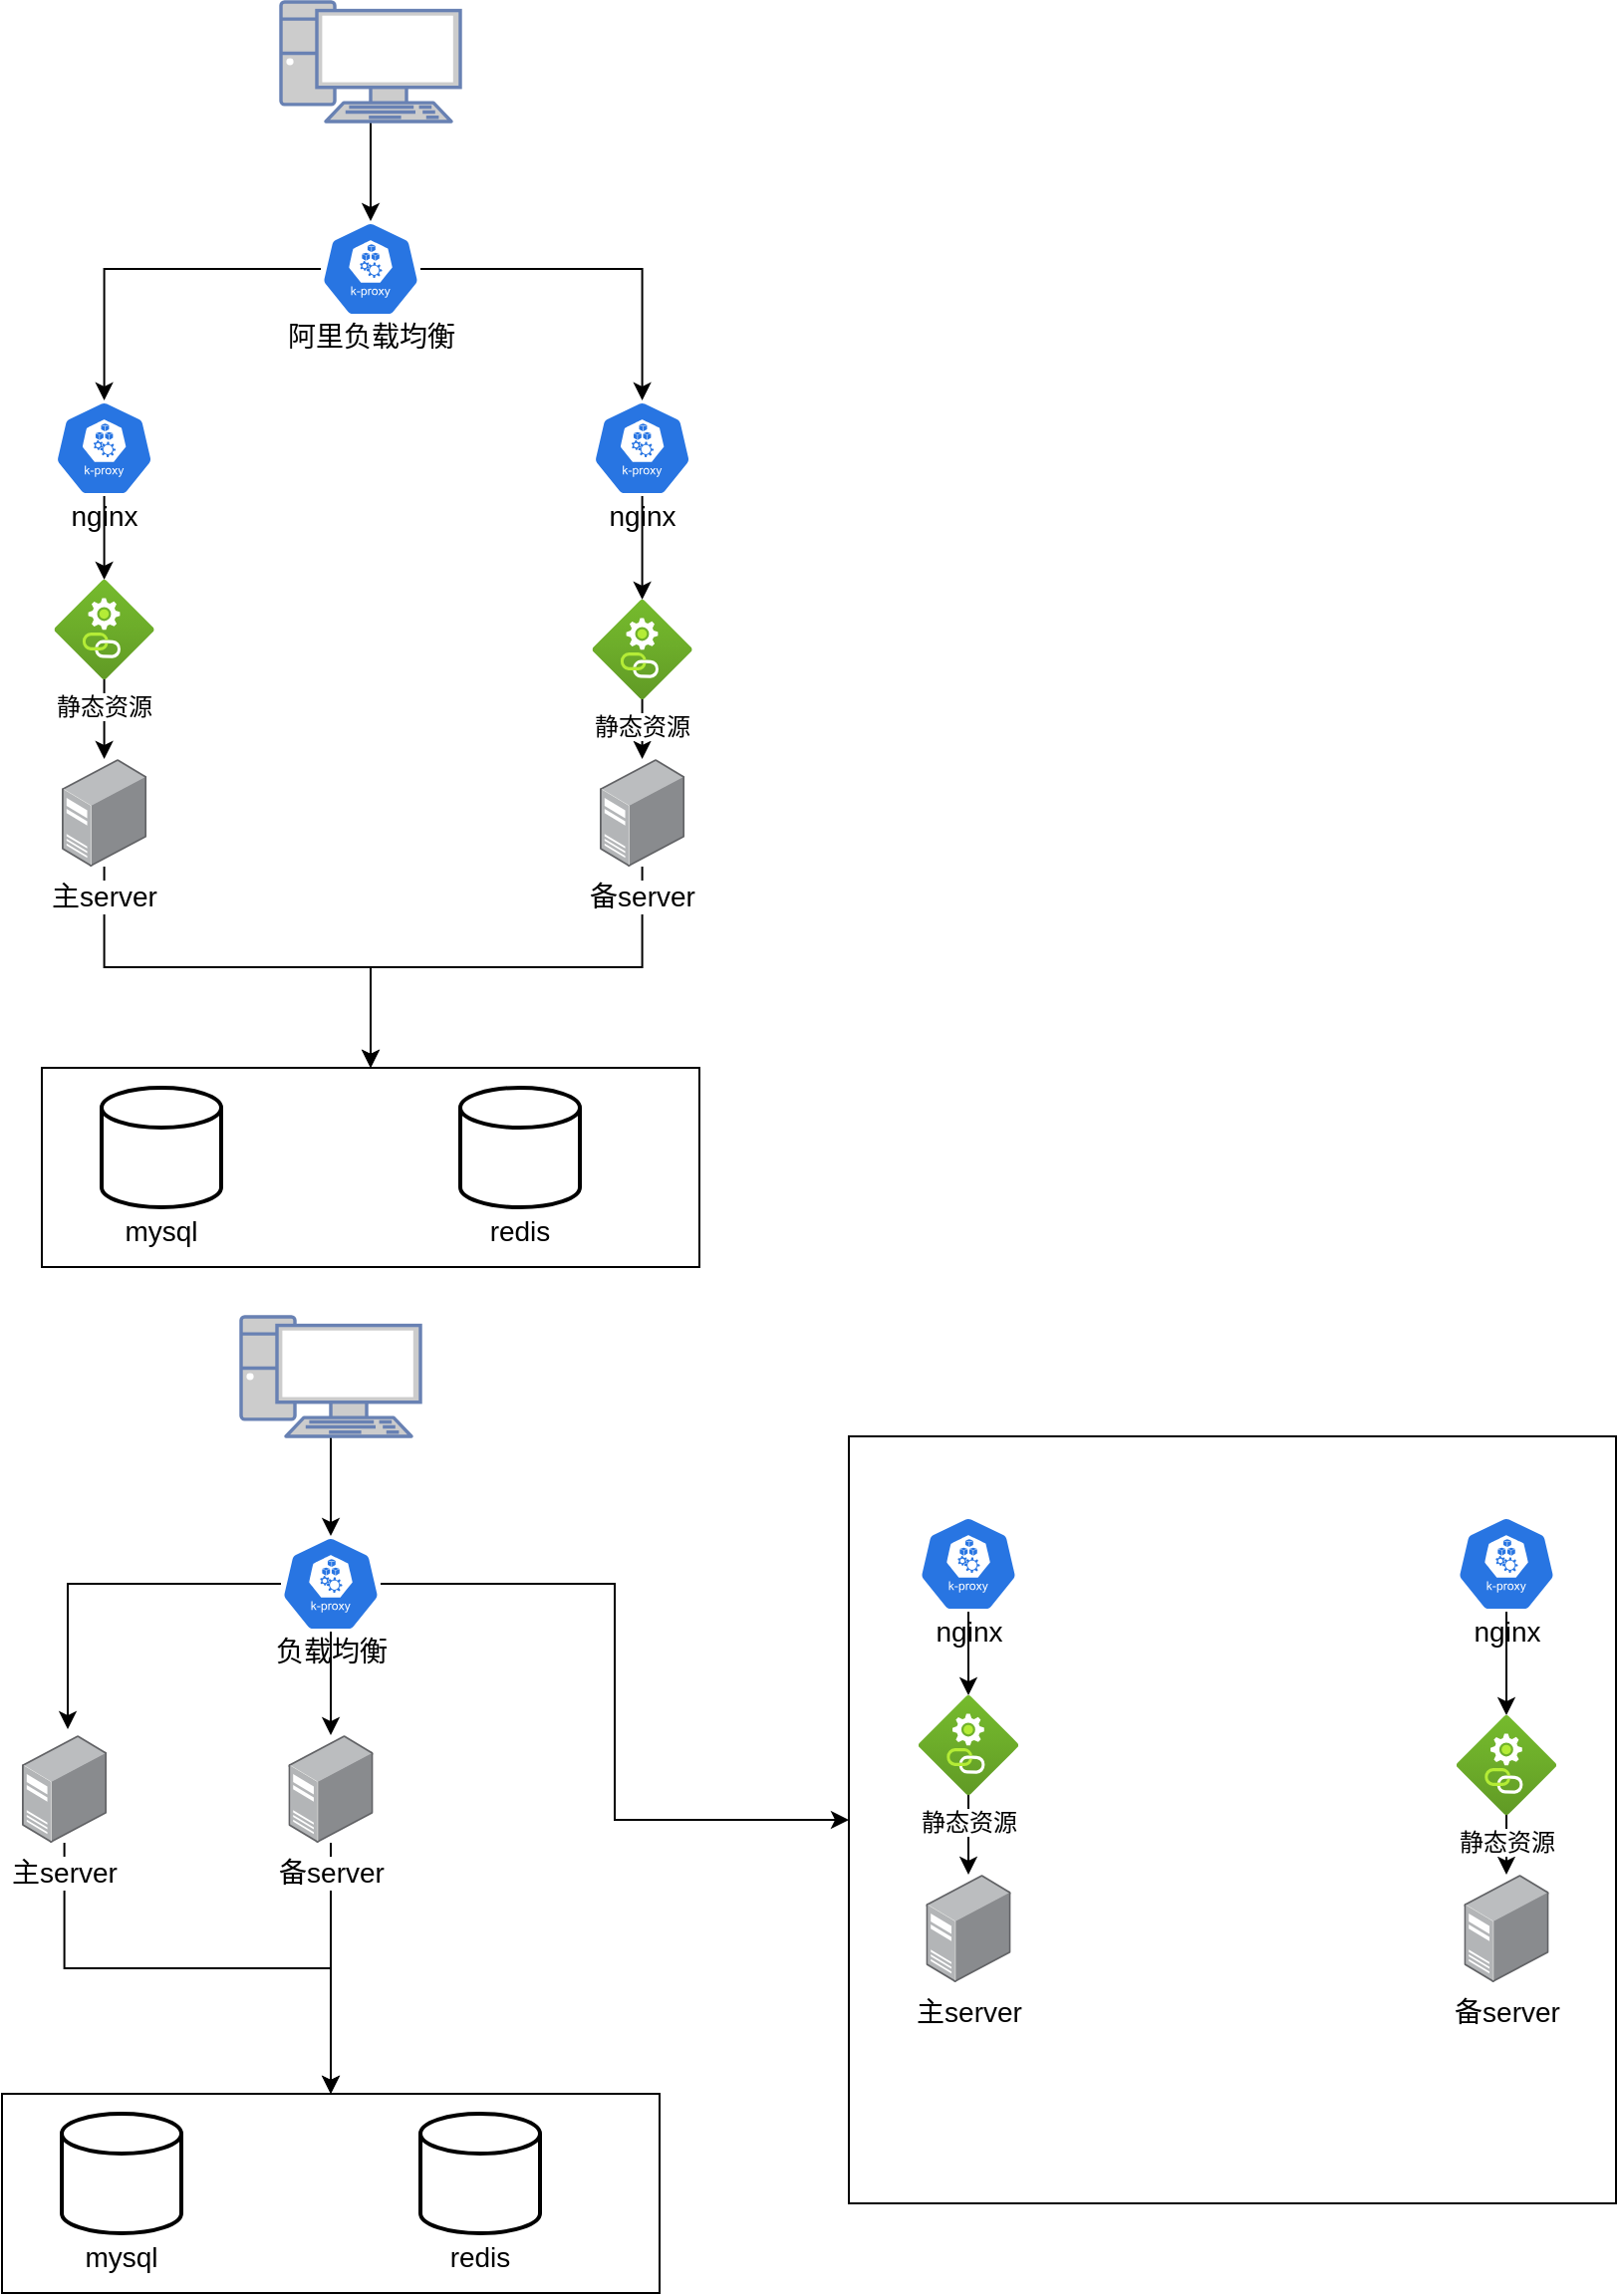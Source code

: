 <mxfile version="16.2.4" type="github">
  <diagram id="6Y3zF-he6f9p-2jQkp6W" name="第 1 页">
    <mxGraphModel dx="1422" dy="1931" grid="1" gridSize="10" guides="1" tooltips="1" connect="1" arrows="1" fold="1" page="1" pageScale="1" pageWidth="827" pageHeight="1169" math="0" shadow="0">
      <root>
        <mxCell id="0" />
        <mxCell id="1" parent="0" />
        <mxCell id="6fhcZd4-tIeuFMyVPi_e-61" value="" style="whiteSpace=wrap;html=1;aspect=fixed;fontSize=14;" vertex="1" parent="1">
          <mxGeometry x="625" y="670" width="385" height="385" as="geometry" />
        </mxCell>
        <mxCell id="6fhcZd4-tIeuFMyVPi_e-16" value="" style="rounded=0;whiteSpace=wrap;html=1;fontSize=14;" vertex="1" parent="1">
          <mxGeometry x="220" y="485" width="330" height="100" as="geometry" />
        </mxCell>
        <mxCell id="6fhcZd4-tIeuFMyVPi_e-6" style="edgeStyle=orthogonalEdgeStyle;rounded=0;orthogonalLoop=1;jettySize=auto;html=1;entryX=0.5;entryY=0;entryDx=0;entryDy=0;entryPerimeter=0;fontSize=14;" edge="1" parent="1" source="6fhcZd4-tIeuFMyVPi_e-1">
          <mxGeometry relative="1" as="geometry">
            <mxPoint x="385" y="60" as="targetPoint" />
          </mxGeometry>
        </mxCell>
        <mxCell id="6fhcZd4-tIeuFMyVPi_e-1" value="" style="fontColor=#0066CC;verticalAlign=top;verticalLabelPosition=bottom;labelPosition=center;align=center;html=1;outlineConnect=0;fillColor=#CCCCCC;strokeColor=#6881B3;gradientColor=none;gradientDirection=north;strokeWidth=2;shape=mxgraph.networks.pc;" vertex="1" parent="1">
          <mxGeometry x="340" y="-50" width="90" height="60" as="geometry" />
        </mxCell>
        <mxCell id="6fhcZd4-tIeuFMyVPi_e-34" style="edgeStyle=orthogonalEdgeStyle;rounded=0;orthogonalLoop=1;jettySize=auto;html=1;entryX=0.5;entryY=0;entryDx=0;entryDy=0;entryPerimeter=0;fontSize=14;" edge="1" parent="1" source="6fhcZd4-tIeuFMyVPi_e-7" target="6fhcZd4-tIeuFMyVPi_e-32">
          <mxGeometry relative="1" as="geometry">
            <Array as="points">
              <mxPoint x="251" y="84" />
            </Array>
          </mxGeometry>
        </mxCell>
        <mxCell id="6fhcZd4-tIeuFMyVPi_e-35" style="edgeStyle=orthogonalEdgeStyle;rounded=0;orthogonalLoop=1;jettySize=auto;html=1;fontSize=14;" edge="1" parent="1" source="6fhcZd4-tIeuFMyVPi_e-7" target="6fhcZd4-tIeuFMyVPi_e-33">
          <mxGeometry relative="1" as="geometry" />
        </mxCell>
        <mxCell id="6fhcZd4-tIeuFMyVPi_e-7" value="&lt;br&gt;&lt;br&gt;&lt;br&gt;&lt;br&gt;阿里负载均衡" style="sketch=0;html=1;dashed=0;whitespace=wrap;fillColor=#2875E2;strokeColor=#ffffff;points=[[0.005,0.63,0],[0.1,0.2,0],[0.9,0.2,0],[0.5,0,0],[0.995,0.63,0],[0.72,0.99,0],[0.5,1,0],[0.28,0.99,0]];shape=mxgraph.kubernetes.icon;prIcon=k_proxy;fontSize=14;" vertex="1" parent="1">
          <mxGeometry x="360" y="60" width="50" height="48" as="geometry" />
        </mxCell>
        <mxCell id="6fhcZd4-tIeuFMyVPi_e-18" style="edgeStyle=orthogonalEdgeStyle;rounded=0;orthogonalLoop=1;jettySize=auto;html=1;fontSize=14;" edge="1" parent="1" source="6fhcZd4-tIeuFMyVPi_e-9" target="6fhcZd4-tIeuFMyVPi_e-16">
          <mxGeometry relative="1" as="geometry" />
        </mxCell>
        <mxCell id="6fhcZd4-tIeuFMyVPi_e-9" value="主server" style="points=[];aspect=fixed;html=1;align=center;shadow=0;dashed=0;image;image=img/lib/allied_telesis/computer_and_terminals/Server_Desktop.svg;fontSize=14;" vertex="1" parent="1">
          <mxGeometry x="230" y="330" width="42.6" height="54" as="geometry" />
        </mxCell>
        <mxCell id="6fhcZd4-tIeuFMyVPi_e-19" style="edgeStyle=orthogonalEdgeStyle;rounded=0;orthogonalLoop=1;jettySize=auto;html=1;fontSize=14;" edge="1" parent="1" source="6fhcZd4-tIeuFMyVPi_e-10" target="6fhcZd4-tIeuFMyVPi_e-16">
          <mxGeometry relative="1" as="geometry" />
        </mxCell>
        <mxCell id="6fhcZd4-tIeuFMyVPi_e-10" value="备server" style="points=[];aspect=fixed;html=1;align=center;shadow=0;dashed=0;image;image=img/lib/allied_telesis/computer_and_terminals/Server_Desktop.svg;fontSize=14;" vertex="1" parent="1">
          <mxGeometry x="500" y="330" width="42.6" height="54" as="geometry" />
        </mxCell>
        <mxCell id="6fhcZd4-tIeuFMyVPi_e-13" value="&lt;br&gt;&lt;br&gt;&lt;br&gt;&lt;br&gt;&lt;br&gt;mysql" style="strokeWidth=2;html=1;shape=mxgraph.flowchart.database;whiteSpace=wrap;fontSize=14;" vertex="1" parent="1">
          <mxGeometry x="250" y="495" width="60" height="60" as="geometry" />
        </mxCell>
        <mxCell id="6fhcZd4-tIeuFMyVPi_e-17" value="&lt;br&gt;&lt;br&gt;&lt;br&gt;&lt;br&gt;&lt;br&gt;redis" style="strokeWidth=2;html=1;shape=mxgraph.flowchart.database;whiteSpace=wrap;fontSize=14;" vertex="1" parent="1">
          <mxGeometry x="430" y="495" width="60" height="60" as="geometry" />
        </mxCell>
        <mxCell id="6fhcZd4-tIeuFMyVPi_e-20" value="" style="rounded=0;whiteSpace=wrap;html=1;fontSize=14;" vertex="1" parent="1">
          <mxGeometry x="200" y="1000" width="330" height="100" as="geometry" />
        </mxCell>
        <mxCell id="6fhcZd4-tIeuFMyVPi_e-21" style="edgeStyle=orthogonalEdgeStyle;rounded=0;orthogonalLoop=1;jettySize=auto;html=1;entryX=0.5;entryY=0;entryDx=0;entryDy=0;entryPerimeter=0;fontSize=14;" edge="1" parent="1" source="6fhcZd4-tIeuFMyVPi_e-22">
          <mxGeometry relative="1" as="geometry">
            <mxPoint x="365" y="720" as="targetPoint" />
          </mxGeometry>
        </mxCell>
        <mxCell id="6fhcZd4-tIeuFMyVPi_e-22" value="" style="fontColor=#0066CC;verticalAlign=top;verticalLabelPosition=bottom;labelPosition=center;align=center;html=1;outlineConnect=0;fillColor=#CCCCCC;strokeColor=#6881B3;gradientColor=none;gradientDirection=north;strokeWidth=2;shape=mxgraph.networks.pc;" vertex="1" parent="1">
          <mxGeometry x="320" y="610" width="90" height="60" as="geometry" />
        </mxCell>
        <mxCell id="6fhcZd4-tIeuFMyVPi_e-64" style="edgeStyle=orthogonalEdgeStyle;rounded=0;orthogonalLoop=1;jettySize=auto;html=1;entryX=0.54;entryY=-0.056;entryDx=0;entryDy=0;entryPerimeter=0;fontSize=14;" edge="1" parent="1" source="6fhcZd4-tIeuFMyVPi_e-25" target="6fhcZd4-tIeuFMyVPi_e-27">
          <mxGeometry relative="1" as="geometry" />
        </mxCell>
        <mxCell id="6fhcZd4-tIeuFMyVPi_e-65" style="edgeStyle=orthogonalEdgeStyle;rounded=0;orthogonalLoop=1;jettySize=auto;html=1;fontSize=14;" edge="1" parent="1" source="6fhcZd4-tIeuFMyVPi_e-25" target="6fhcZd4-tIeuFMyVPi_e-29">
          <mxGeometry relative="1" as="geometry" />
        </mxCell>
        <mxCell id="6fhcZd4-tIeuFMyVPi_e-66" style="edgeStyle=orthogonalEdgeStyle;rounded=0;orthogonalLoop=1;jettySize=auto;html=1;entryX=0;entryY=0.5;entryDx=0;entryDy=0;fontSize=14;" edge="1" parent="1" source="6fhcZd4-tIeuFMyVPi_e-25" target="6fhcZd4-tIeuFMyVPi_e-61">
          <mxGeometry relative="1" as="geometry" />
        </mxCell>
        <mxCell id="6fhcZd4-tIeuFMyVPi_e-25" value="&lt;br&gt;&lt;br&gt;&lt;br&gt;&lt;br&gt;负载均衡" style="sketch=0;html=1;dashed=0;whitespace=wrap;fillColor=#2875E2;strokeColor=#ffffff;points=[[0.005,0.63,0],[0.1,0.2,0],[0.9,0.2,0],[0.5,0,0],[0.995,0.63,0],[0.72,0.99,0],[0.5,1,0],[0.28,0.99,0]];shape=mxgraph.kubernetes.icon;prIcon=k_proxy;fontSize=14;" vertex="1" parent="1">
          <mxGeometry x="340" y="720" width="50" height="48" as="geometry" />
        </mxCell>
        <mxCell id="6fhcZd4-tIeuFMyVPi_e-26" style="edgeStyle=orthogonalEdgeStyle;rounded=0;orthogonalLoop=1;jettySize=auto;html=1;fontSize=14;" edge="1" parent="1" source="6fhcZd4-tIeuFMyVPi_e-27" target="6fhcZd4-tIeuFMyVPi_e-20">
          <mxGeometry relative="1" as="geometry" />
        </mxCell>
        <mxCell id="6fhcZd4-tIeuFMyVPi_e-27" value="主server" style="points=[];aspect=fixed;html=1;align=center;shadow=0;dashed=0;image;image=img/lib/allied_telesis/computer_and_terminals/Server_Desktop.svg;fontSize=14;" vertex="1" parent="1">
          <mxGeometry x="210" y="820" width="42.6" height="54" as="geometry" />
        </mxCell>
        <mxCell id="6fhcZd4-tIeuFMyVPi_e-28" style="edgeStyle=orthogonalEdgeStyle;rounded=0;orthogonalLoop=1;jettySize=auto;html=1;fontSize=14;" edge="1" parent="1" source="6fhcZd4-tIeuFMyVPi_e-29" target="6fhcZd4-tIeuFMyVPi_e-20">
          <mxGeometry relative="1" as="geometry" />
        </mxCell>
        <mxCell id="6fhcZd4-tIeuFMyVPi_e-29" value="备server" style="points=[];aspect=fixed;html=1;align=center;shadow=0;dashed=0;image;image=img/lib/allied_telesis/computer_and_terminals/Server_Desktop.svg;fontSize=14;" vertex="1" parent="1">
          <mxGeometry x="343.7" y="820" width="42.6" height="54" as="geometry" />
        </mxCell>
        <mxCell id="6fhcZd4-tIeuFMyVPi_e-30" value="&lt;br&gt;&lt;br&gt;&lt;br&gt;&lt;br&gt;&lt;br&gt;mysql" style="strokeWidth=2;html=1;shape=mxgraph.flowchart.database;whiteSpace=wrap;fontSize=14;" vertex="1" parent="1">
          <mxGeometry x="230" y="1010" width="60" height="60" as="geometry" />
        </mxCell>
        <mxCell id="6fhcZd4-tIeuFMyVPi_e-31" value="&lt;br&gt;&lt;br&gt;&lt;br&gt;&lt;br&gt;&lt;br&gt;redis" style="strokeWidth=2;html=1;shape=mxgraph.flowchart.database;whiteSpace=wrap;fontSize=14;" vertex="1" parent="1">
          <mxGeometry x="410" y="1010" width="60" height="60" as="geometry" />
        </mxCell>
        <mxCell id="6fhcZd4-tIeuFMyVPi_e-42" style="edgeStyle=orthogonalEdgeStyle;rounded=0;orthogonalLoop=1;jettySize=auto;html=1;fontSize=14;" edge="1" parent="1" source="6fhcZd4-tIeuFMyVPi_e-32" target="6fhcZd4-tIeuFMyVPi_e-39">
          <mxGeometry relative="1" as="geometry" />
        </mxCell>
        <mxCell id="6fhcZd4-tIeuFMyVPi_e-32" value="&lt;br&gt;&lt;br&gt;&lt;br&gt;&lt;br&gt;nginx" style="sketch=0;html=1;dashed=0;whitespace=wrap;fillColor=#2875E2;strokeColor=#ffffff;points=[[0.005,0.63,0],[0.1,0.2,0],[0.9,0.2,0],[0.5,0,0],[0.995,0.63,0],[0.72,0.99,0],[0.5,1,0],[0.28,0.99,0]];shape=mxgraph.kubernetes.icon;prIcon=k_proxy;fontSize=14;" vertex="1" parent="1">
          <mxGeometry x="226.3" y="150" width="50" height="48" as="geometry" />
        </mxCell>
        <mxCell id="6fhcZd4-tIeuFMyVPi_e-41" style="edgeStyle=orthogonalEdgeStyle;rounded=0;orthogonalLoop=1;jettySize=auto;html=1;fontSize=14;" edge="1" parent="1" source="6fhcZd4-tIeuFMyVPi_e-33" target="6fhcZd4-tIeuFMyVPi_e-40">
          <mxGeometry relative="1" as="geometry" />
        </mxCell>
        <mxCell id="6fhcZd4-tIeuFMyVPi_e-33" value="&lt;br&gt;&lt;br&gt;&lt;br&gt;&lt;br&gt;nginx" style="sketch=0;html=1;dashed=0;whitespace=wrap;fillColor=#2875E2;strokeColor=#ffffff;points=[[0.005,0.63,0],[0.1,0.2,0],[0.9,0.2,0],[0.5,0,0],[0.995,0.63,0],[0.72,0.99,0],[0.5,1,0],[0.28,0.99,0]];shape=mxgraph.kubernetes.icon;prIcon=k_proxy;fontSize=14;" vertex="1" parent="1">
          <mxGeometry x="496.3" y="150" width="50" height="48" as="geometry" />
        </mxCell>
        <mxCell id="6fhcZd4-tIeuFMyVPi_e-43" style="edgeStyle=orthogonalEdgeStyle;rounded=0;orthogonalLoop=1;jettySize=auto;html=1;fontSize=14;" edge="1" parent="1" source="6fhcZd4-tIeuFMyVPi_e-39" target="6fhcZd4-tIeuFMyVPi_e-9">
          <mxGeometry relative="1" as="geometry" />
        </mxCell>
        <mxCell id="6fhcZd4-tIeuFMyVPi_e-39" value="静态资源" style="aspect=fixed;html=1;points=[];align=center;image;fontSize=12;image=img/lib/azure2/general/Resource_Linked.svg;" vertex="1" parent="1">
          <mxGeometry x="226.3" y="240" width="50" height="50" as="geometry" />
        </mxCell>
        <mxCell id="6fhcZd4-tIeuFMyVPi_e-68" style="edgeStyle=orthogonalEdgeStyle;rounded=0;orthogonalLoop=1;jettySize=auto;html=1;fontSize=14;" edge="1" parent="1" source="6fhcZd4-tIeuFMyVPi_e-40" target="6fhcZd4-tIeuFMyVPi_e-10">
          <mxGeometry relative="1" as="geometry" />
        </mxCell>
        <mxCell id="6fhcZd4-tIeuFMyVPi_e-40" value="静态资源" style="aspect=fixed;html=1;points=[];align=center;image;fontSize=12;image=img/lib/azure2/general/Resource_Linked.svg;" vertex="1" parent="1">
          <mxGeometry x="496.3" y="250" width="50" height="50" as="geometry" />
        </mxCell>
        <mxCell id="6fhcZd4-tIeuFMyVPi_e-50" value="主server" style="points=[];aspect=fixed;html=1;align=center;shadow=0;dashed=0;image;image=img/lib/allied_telesis/computer_and_terminals/Server_Desktop.svg;fontSize=14;" vertex="1" parent="1">
          <mxGeometry x="663.7" y="890" width="42.6" height="54" as="geometry" />
        </mxCell>
        <mxCell id="6fhcZd4-tIeuFMyVPi_e-51" value="备server" style="points=[];aspect=fixed;html=1;align=center;shadow=0;dashed=0;image;image=img/lib/allied_telesis/computer_and_terminals/Server_Desktop.svg;fontSize=14;" vertex="1" parent="1">
          <mxGeometry x="933.7" y="890" width="42.6" height="54" as="geometry" />
        </mxCell>
        <mxCell id="6fhcZd4-tIeuFMyVPi_e-52" style="edgeStyle=orthogonalEdgeStyle;rounded=0;orthogonalLoop=1;jettySize=auto;html=1;fontSize=14;" edge="1" parent="1" source="6fhcZd4-tIeuFMyVPi_e-53" target="6fhcZd4-tIeuFMyVPi_e-57">
          <mxGeometry relative="1" as="geometry" />
        </mxCell>
        <mxCell id="6fhcZd4-tIeuFMyVPi_e-53" value="&lt;br&gt;&lt;br&gt;&lt;br&gt;&lt;br&gt;nginx" style="sketch=0;html=1;dashed=0;whitespace=wrap;fillColor=#2875E2;strokeColor=#ffffff;points=[[0.005,0.63,0],[0.1,0.2,0],[0.9,0.2,0],[0.5,0,0],[0.995,0.63,0],[0.72,0.99,0],[0.5,1,0],[0.28,0.99,0]];shape=mxgraph.kubernetes.icon;prIcon=k_proxy;fontSize=14;" vertex="1" parent="1">
          <mxGeometry x="660" y="710" width="50" height="48" as="geometry" />
        </mxCell>
        <mxCell id="6fhcZd4-tIeuFMyVPi_e-54" style="edgeStyle=orthogonalEdgeStyle;rounded=0;orthogonalLoop=1;jettySize=auto;html=1;fontSize=14;" edge="1" parent="1" source="6fhcZd4-tIeuFMyVPi_e-55" target="6fhcZd4-tIeuFMyVPi_e-58">
          <mxGeometry relative="1" as="geometry" />
        </mxCell>
        <mxCell id="6fhcZd4-tIeuFMyVPi_e-55" value="&lt;br&gt;&lt;br&gt;&lt;br&gt;&lt;br&gt;nginx" style="sketch=0;html=1;dashed=0;whitespace=wrap;fillColor=#2875E2;strokeColor=#ffffff;points=[[0.005,0.63,0],[0.1,0.2,0],[0.9,0.2,0],[0.5,0,0],[0.995,0.63,0],[0.72,0.99,0],[0.5,1,0],[0.28,0.99,0]];shape=mxgraph.kubernetes.icon;prIcon=k_proxy;fontSize=14;" vertex="1" parent="1">
          <mxGeometry x="930" y="710" width="50" height="48" as="geometry" />
        </mxCell>
        <mxCell id="6fhcZd4-tIeuFMyVPi_e-56" style="edgeStyle=orthogonalEdgeStyle;rounded=0;orthogonalLoop=1;jettySize=auto;html=1;fontSize=14;" edge="1" parent="1" source="6fhcZd4-tIeuFMyVPi_e-57" target="6fhcZd4-tIeuFMyVPi_e-50">
          <mxGeometry relative="1" as="geometry" />
        </mxCell>
        <mxCell id="6fhcZd4-tIeuFMyVPi_e-57" value="静态资源" style="aspect=fixed;html=1;points=[];align=center;image;fontSize=12;image=img/lib/azure2/general/Resource_Linked.svg;" vertex="1" parent="1">
          <mxGeometry x="660" y="800" width="50" height="50" as="geometry" />
        </mxCell>
        <mxCell id="6fhcZd4-tIeuFMyVPi_e-67" style="edgeStyle=orthogonalEdgeStyle;rounded=0;orthogonalLoop=1;jettySize=auto;html=1;fontSize=14;" edge="1" parent="1" source="6fhcZd4-tIeuFMyVPi_e-58" target="6fhcZd4-tIeuFMyVPi_e-51">
          <mxGeometry relative="1" as="geometry" />
        </mxCell>
        <mxCell id="6fhcZd4-tIeuFMyVPi_e-58" value="静态资源" style="aspect=fixed;html=1;points=[];align=center;image;fontSize=12;image=img/lib/azure2/general/Resource_Linked.svg;" vertex="1" parent="1">
          <mxGeometry x="930" y="810" width="50" height="50" as="geometry" />
        </mxCell>
      </root>
    </mxGraphModel>
  </diagram>
</mxfile>
